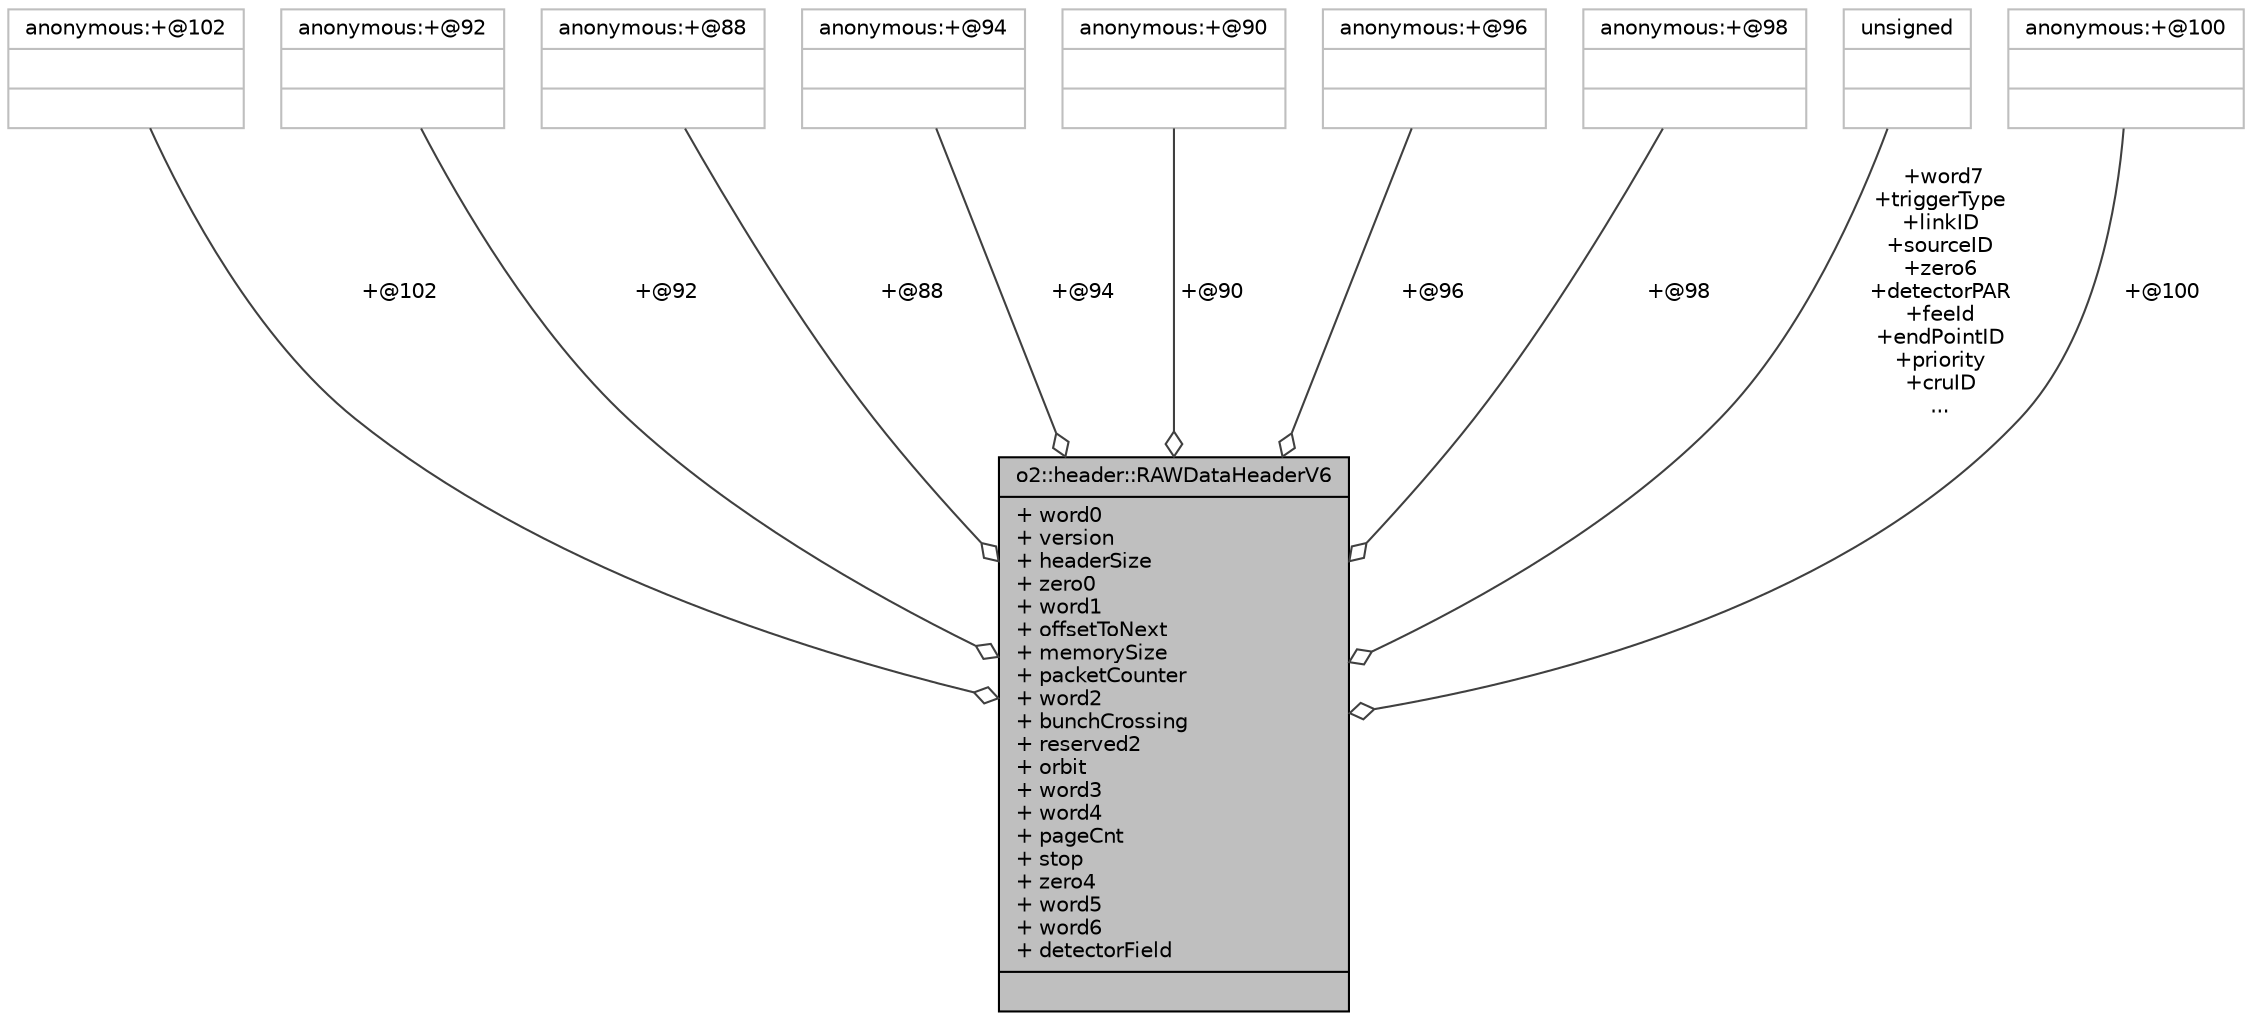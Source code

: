 digraph "o2::header::RAWDataHeaderV6"
{
 // INTERACTIVE_SVG=YES
  bgcolor="transparent";
  edge [fontname="Helvetica",fontsize="10",labelfontname="Helvetica",labelfontsize="10"];
  node [fontname="Helvetica",fontsize="10",shape=record];
  Node1 [label="{o2::header::RAWDataHeaderV6\n|+ word0\l+ version\l+ headerSize\l+ zero0\l+ word1\l+ offsetToNext\l+ memorySize\l+ packetCounter\l+ word2\l+ bunchCrossing\l+ reserved2\l+ orbit\l+ word3\l+ word4\l+ pageCnt\l+ stop\l+ zero4\l+ word5\l+ word6\l+ detectorField\l|}",height=0.2,width=0.4,color="black", fillcolor="grey75", style="filled", fontcolor="black"];
  Node2 -> Node1 [color="grey25",fontsize="10",style="solid",label=" +@102" ,arrowhead="odiamond",fontname="Helvetica"];
  Node2 [label="{anonymous:+@102\n||}",height=0.2,width=0.4,color="grey75"];
  Node3 -> Node1 [color="grey25",fontsize="10",style="solid",label=" +@92" ,arrowhead="odiamond",fontname="Helvetica"];
  Node3 [label="{anonymous:+@92\n||}",height=0.2,width=0.4,color="grey75"];
  Node4 -> Node1 [color="grey25",fontsize="10",style="solid",label=" +@88" ,arrowhead="odiamond",fontname="Helvetica"];
  Node4 [label="{anonymous:+@88\n||}",height=0.2,width=0.4,color="grey75"];
  Node5 -> Node1 [color="grey25",fontsize="10",style="solid",label=" +@94" ,arrowhead="odiamond",fontname="Helvetica"];
  Node5 [label="{anonymous:+@94\n||}",height=0.2,width=0.4,color="grey75"];
  Node6 -> Node1 [color="grey25",fontsize="10",style="solid",label=" +@90" ,arrowhead="odiamond",fontname="Helvetica"];
  Node6 [label="{anonymous:+@90\n||}",height=0.2,width=0.4,color="grey75"];
  Node7 -> Node1 [color="grey25",fontsize="10",style="solid",label=" +@96" ,arrowhead="odiamond",fontname="Helvetica"];
  Node7 [label="{anonymous:+@96\n||}",height=0.2,width=0.4,color="grey75"];
  Node8 -> Node1 [color="grey25",fontsize="10",style="solid",label=" +@98" ,arrowhead="odiamond",fontname="Helvetica"];
  Node8 [label="{anonymous:+@98\n||}",height=0.2,width=0.4,color="grey75"];
  Node9 -> Node1 [color="grey25",fontsize="10",style="solid",label=" +word7\n+triggerType\n+linkID\n+sourceID\n+zero6\n+detectorPAR\n+feeId\n+endPointID\n+priority\n+cruID\n..." ,arrowhead="odiamond",fontname="Helvetica"];
  Node9 [label="{unsigned\n||}",height=0.2,width=0.4,color="grey75"];
  Node10 -> Node1 [color="grey25",fontsize="10",style="solid",label=" +@100" ,arrowhead="odiamond",fontname="Helvetica"];
  Node10 [label="{anonymous:+@100\n||}",height=0.2,width=0.4,color="grey75"];
}
